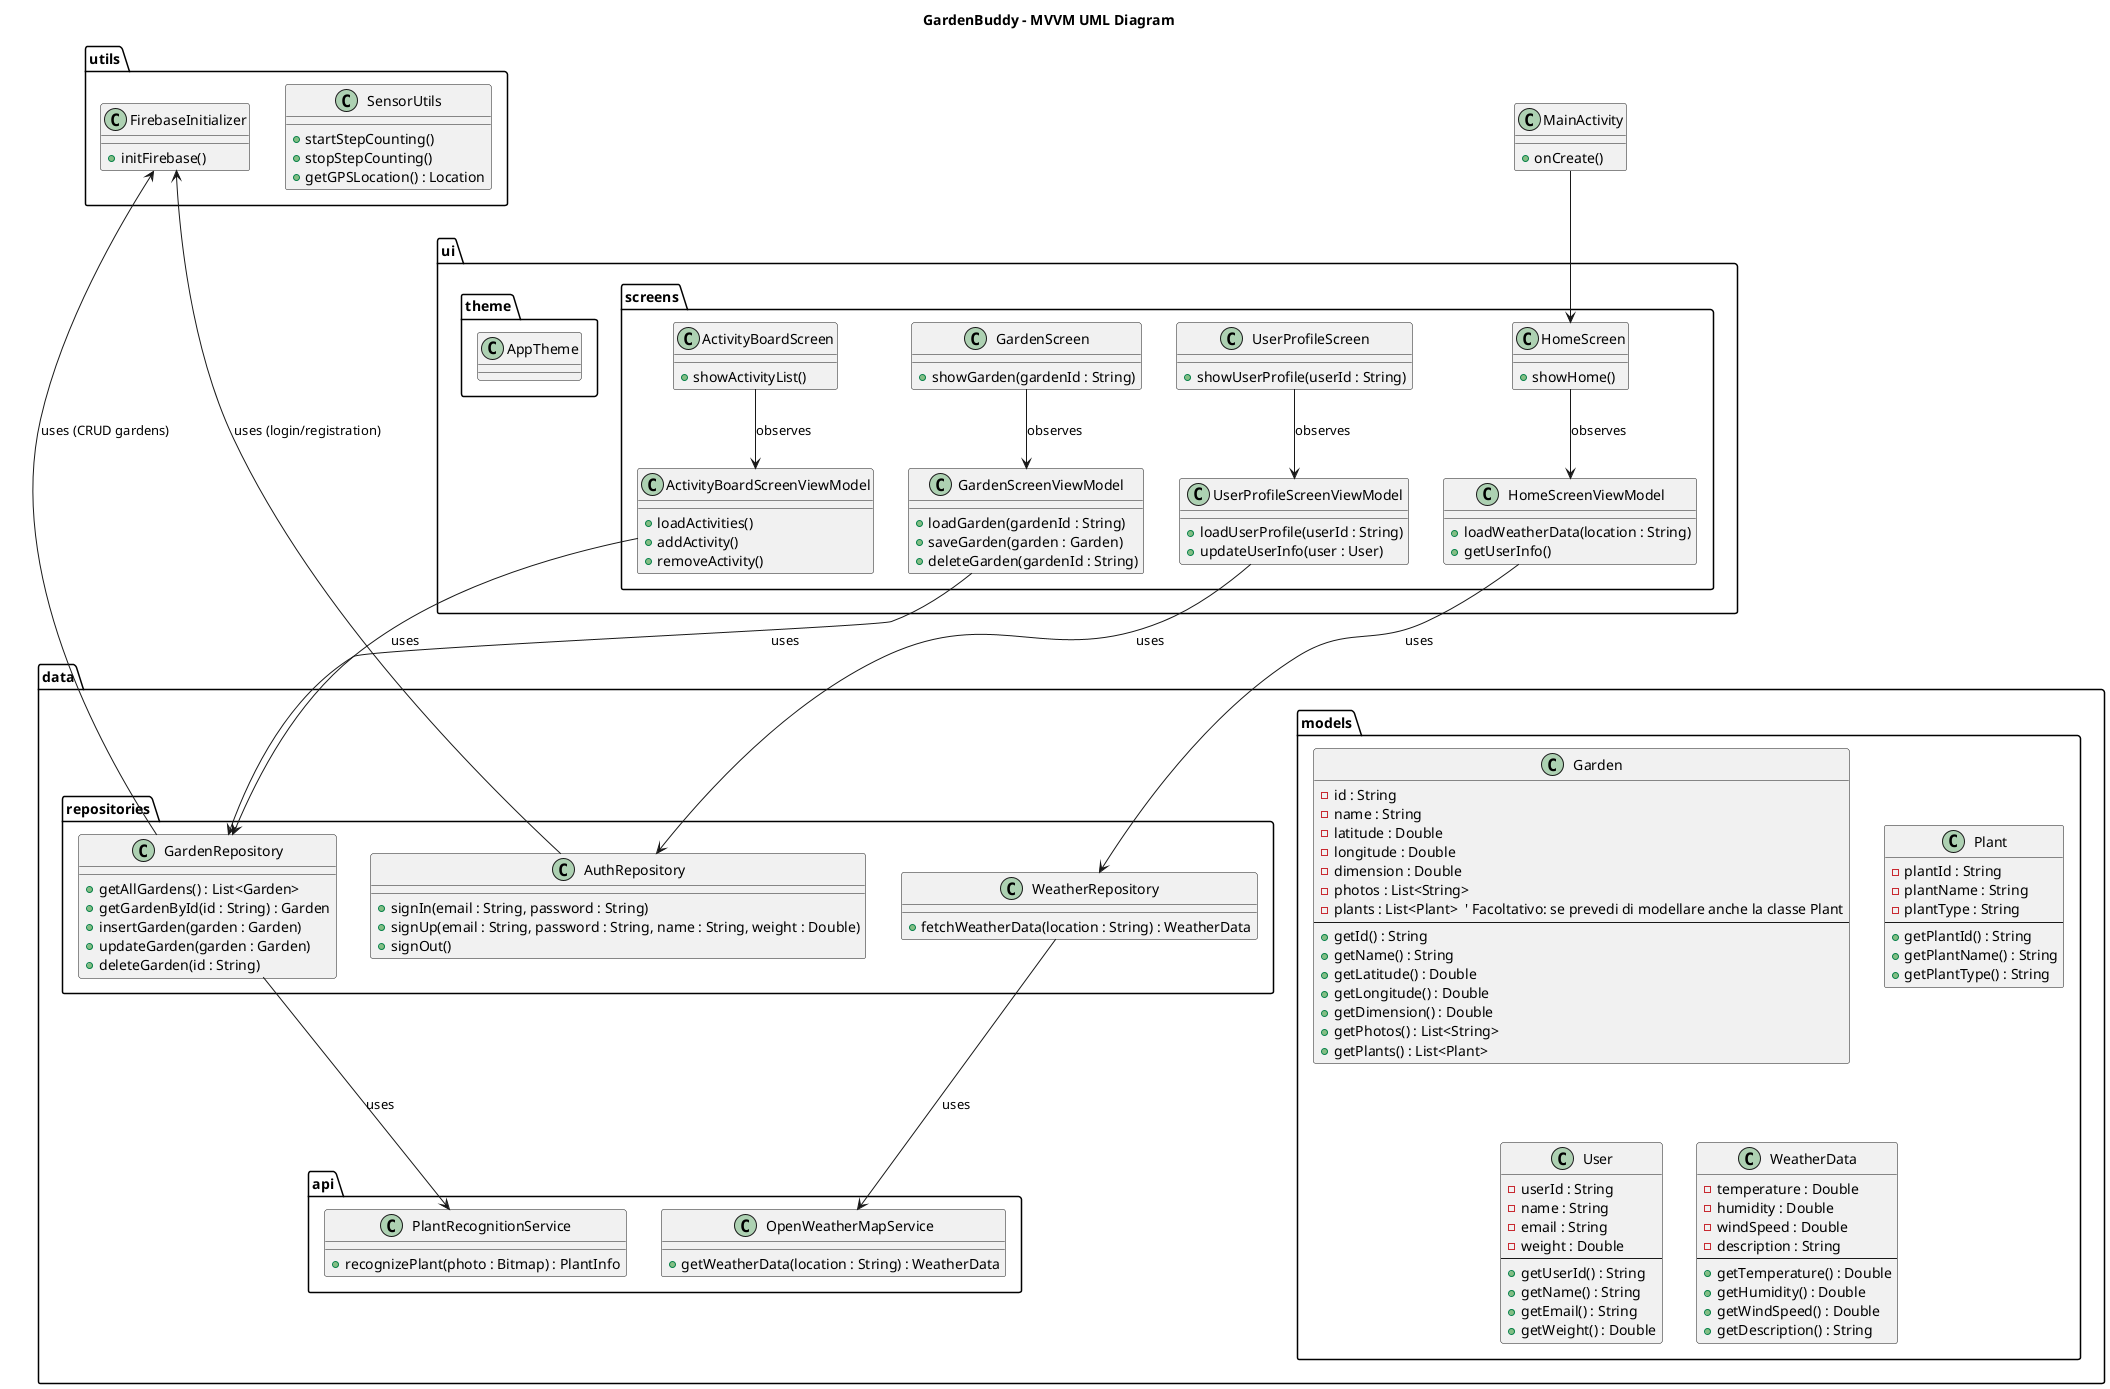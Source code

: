 @startuml
skinparam style strict

title GardenBuddy - MVVM UML Diagram

' Organizzazione in package principali
package "data" {

  package "api" {
    class OpenWeatherMapService {
      + getWeatherData(location : String) : WeatherData
    }

    class PlantRecognitionService {
      + recognizePlant(photo : Bitmap) : PlantInfo
    }
  }

  package "models" {
    class Garden {
      - id : String
      - name : String
      - latitude : Double
      - longitude : Double
      - dimension : Double
      - photos : List<String>
      - plants : List<Plant>  ' Facoltativo: se prevedi di modellare anche la classe Plant
      --
      + getId() : String
      + getName() : String
      + getLatitude() : Double
      + getLongitude() : Double
      + getDimension() : Double
      + getPhotos() : List<String>
      + getPlants() : List<Plant>
    }

    ' Classe opzionale, se vuoi mantenere la definizione di piante separate
    class Plant {
      - plantId : String
      - plantName : String
      - plantType : String
      --
      + getPlantId() : String
      + getPlantName() : String
      + getPlantType() : String
    }

    class User {
      - userId : String
      - name : String
      - email : String
      - weight : Double
      --
      + getUserId() : String
      + getName() : String
      + getEmail() : String
      + getWeight() : Double
    }

    class WeatherData {
      - temperature : Double
      - humidity : Double
      - windSpeed : Double
      - description : String
      --
      + getTemperature() : Double
      + getHumidity() : Double
      + getWindSpeed() : Double
      + getDescription() : String
    }
  }

  package "repositories" {
    class GardenRepository {
      + getAllGardens() : List<Garden>
      + getGardenById(id : String) : Garden
      + insertGarden(garden : Garden)
      + updateGarden(garden : Garden)
      + deleteGarden(id : String)
    }

    class WeatherRepository {
      + fetchWeatherData(location : String) : WeatherData
    }

    class AuthRepository {
      + signIn(email : String, password : String)
      + signUp(email : String, password : String, name : String, weight : Double)
      + signOut()
    }
  }
}

package "ui" {
  package "screens" {
    class ActivityBoardScreen {
      + showActivityList()
    }
    class ActivityBoardScreenViewModel {
      + loadActivities()
      + addActivity()
      + removeActivity()
    }

    class GardenScreen {
      + showGarden(gardenId : String)
    }
    class GardenScreenViewModel {
      + loadGarden(gardenId : String)
      + saveGarden(garden : Garden)
      + deleteGarden(gardenId : String)
    }

    class HomeScreen {
      + showHome()
    }
    class HomeScreenViewModel {
      + loadWeatherData(location : String)
      + getUserInfo()
    }

    class UserProfileScreen {
      + showUserProfile(userId : String)
    }
    class UserProfileScreenViewModel {
      + loadUserProfile(userId : String)
      + updateUserInfo(user : User)
    }
  }

  package "theme" {
    ' Eventuali classi o file relativi al tema grafico, color palette, typography, etc.
    class AppTheme {
    }
  }
}

package "utils" {
  class FirebaseInitializer {
    + initFirebase()
  }

  class SensorUtils {
    + startStepCounting()
    + stopStepCounting()
    + getGPSLocation() : Location
  }
}

' MainActivity al di fuori dei package data, ui, utils
class MainActivity {
  + onCreate()
}

' =============================================================================
' RELAZIONI
' =============================================================================

' ------------------ Esempio di relazioni tra ViewModel e Repository ------------------
ActivityBoardScreenViewModel --> GardenRepository : uses
GardenScreenViewModel --> GardenRepository : uses
HomeScreenViewModel --> WeatherRepository : uses
UserProfileScreenViewModel --> AuthRepository : uses

' ------------------ Esempio di relazioni tra Repository e Service --------------------
GardenRepository --> FirebaseInitializer : uses (CRUD gardens)
AuthRepository --> FirebaseInitializer : uses (login/registration)
WeatherRepository --> OpenWeatherMapService : uses

' (Facoltativo) se vuoi mostrare l'uso del riconoscimento piante
GardenRepository --> PlantRecognitionService : uses

' ------------------ Esempio di relazioni con SensorUtils (GPS/Accelerometro) ---------
SensorUtils -[hidden]--> HomeScreenViewModel
SensorUtils -[hidden]--> ActivityBoardScreenViewModel
' Se un ViewModel o Repository utilizza direttamente i sensori, puoi rendere visibile la relazione

' ------------------ Esempio di relazioni tra View (Screen) e ViewModel ---------------
ActivityBoardScreen --> ActivityBoardScreenViewModel : observes
GardenScreen --> GardenScreenViewModel : observes
HomeScreen --> HomeScreenViewModel : observes
UserProfileScreen --> UserProfileScreenViewModel : observes

' MainActivity come entry point generale (navigator verso le varie screen)
MainActivity --> HomeScreen

@enduml
